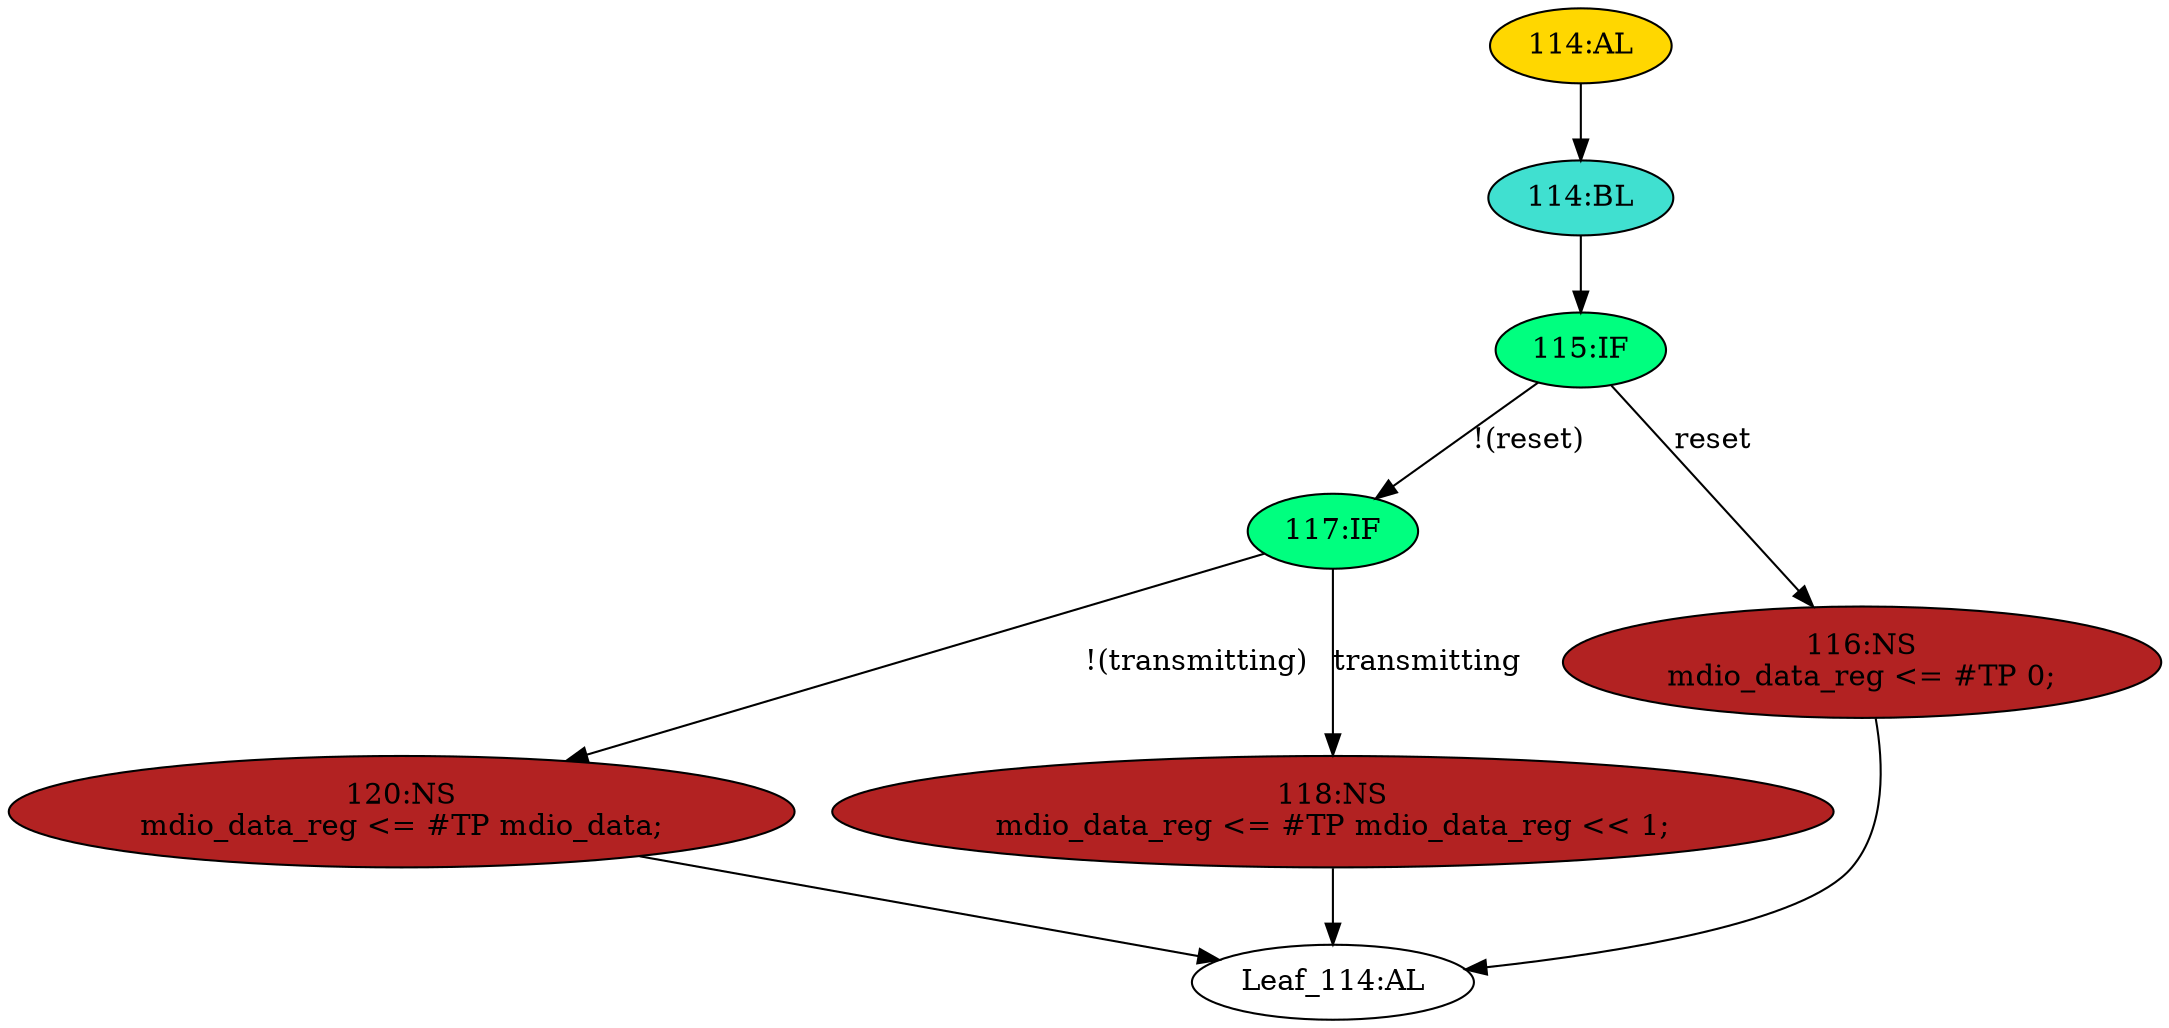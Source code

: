 strict digraph "" {
	node [label="\N"];
	"115:IF"	 [ast="<pyverilog.vparser.ast.IfStatement object at 0x7f25c92d3990>",
		fillcolor=springgreen,
		label="115:IF",
		statements="[]",
		style=filled,
		typ=IfStatement];
	"117:IF"	 [ast="<pyverilog.vparser.ast.IfStatement object at 0x7f25c92d3950>",
		fillcolor=springgreen,
		label="117:IF",
		statements="[]",
		style=filled,
		typ=IfStatement];
	"115:IF" -> "117:IF"	 [cond="['reset']",
		label="!(reset)",
		lineno=115];
	"116:NS"	 [ast="<pyverilog.vparser.ast.NonblockingSubstitution object at 0x7f25c92dd210>",
		fillcolor=firebrick,
		label="116:NS
mdio_data_reg <= #TP 0;",
		statements="[<pyverilog.vparser.ast.NonblockingSubstitution object at 0x7f25c92dd210>]",
		style=filled,
		typ=NonblockingSubstitution];
	"115:IF" -> "116:NS"	 [cond="['reset']",
		label=reset,
		lineno=115];
	"120:NS"	 [ast="<pyverilog.vparser.ast.NonblockingSubstitution object at 0x7f25c92d3b90>",
		fillcolor=firebrick,
		label="120:NS
mdio_data_reg <= #TP mdio_data;",
		statements="[<pyverilog.vparser.ast.NonblockingSubstitution object at 0x7f25c92d3b90>]",
		style=filled,
		typ=NonblockingSubstitution];
	"Leaf_114:AL"	 [def_var="['mdio_data_reg']",
		label="Leaf_114:AL"];
	"120:NS" -> "Leaf_114:AL"	 [cond="[]",
		lineno=None];
	"114:AL"	 [ast="<pyverilog.vparser.ast.Always object at 0x7f25c92dd490>",
		clk_sens=False,
		fillcolor=gold,
		label="114:AL",
		sens="['mdc', 'reset']",
		statements="[]",
		style=filled,
		typ=Always,
		use_var="['transmitting', 'reset', 'mdio_data_reg', 'mdio_data']"];
	"114:BL"	 [ast="<pyverilog.vparser.ast.Block object at 0x7f25c92dd610>",
		fillcolor=turquoise,
		label="114:BL",
		statements="[]",
		style=filled,
		typ=Block];
	"114:AL" -> "114:BL"	 [cond="[]",
		lineno=None];
	"117:IF" -> "120:NS"	 [cond="['transmitting']",
		label="!(transmitting)",
		lineno=117];
	"118:NS"	 [ast="<pyverilog.vparser.ast.NonblockingSubstitution object at 0x7f25c92d3e90>",
		fillcolor=firebrick,
		label="118:NS
mdio_data_reg <= #TP mdio_data_reg << 1;",
		statements="[<pyverilog.vparser.ast.NonblockingSubstitution object at 0x7f25c92d3e90>]",
		style=filled,
		typ=NonblockingSubstitution];
	"117:IF" -> "118:NS"	 [cond="['transmitting']",
		label=transmitting,
		lineno=117];
	"114:BL" -> "115:IF"	 [cond="[]",
		lineno=None];
	"118:NS" -> "Leaf_114:AL"	 [cond="[]",
		lineno=None];
	"116:NS" -> "Leaf_114:AL"	 [cond="[]",
		lineno=None];
}
